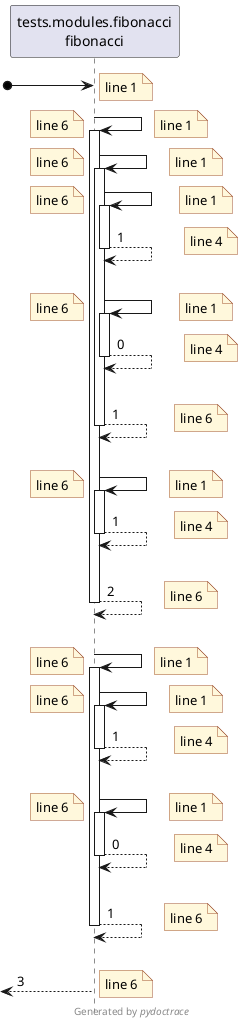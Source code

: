 @startuml tests.modules.fibonacci.fibonacci-sequence
skinparam BoxPadding 10
skinparam ParticipantPadding 5
skinparam NoteBackgroundColor Cornsilk
skinparam NoteBorderColor Sienna
hide footbox

[o-> "tests.modules.fibonacci\nfibonacci"
note right: line 1

"tests.modules.fibonacci\nfibonacci" -> "tests.modules.fibonacci\nfibonacci" ++
note left: line 6
note right: line 1

"tests.modules.fibonacci\nfibonacci" -> "tests.modules.fibonacci\nfibonacci" ++
note left: line 6
note right: line 1

"tests.modules.fibonacci\nfibonacci" -> "tests.modules.fibonacci\nfibonacci" ++
note left: line 6
note right: line 1

return 1
note right: line 4
|||

"tests.modules.fibonacci\nfibonacci" -> "tests.modules.fibonacci\nfibonacci" ++
note left: line 6
note right: line 1

return 0
note right: line 4
|||

return 1
note right: line 6
|||

"tests.modules.fibonacci\nfibonacci" -> "tests.modules.fibonacci\nfibonacci" ++
note left: line 6
note right: line 1

return 1
note right: line 4
|||

return 2
note right: line 6
|||

"tests.modules.fibonacci\nfibonacci" -> "tests.modules.fibonacci\nfibonacci" ++
note left: line 6
note right: line 1

"tests.modules.fibonacci\nfibonacci" -> "tests.modules.fibonacci\nfibonacci" ++
note left: line 6
note right: line 1

return 1
note right: line 4
|||

"tests.modules.fibonacci\nfibonacci" -> "tests.modules.fibonacci\nfibonacci" ++
note left: line 6
note right: line 1

return 0
note right: line 4
|||

return 1
note right: line 6
|||

[<-- "tests.modules.fibonacci\nfibonacci": 3
note right: line 6

footer Generated by //pydoctrace//
@enduml
